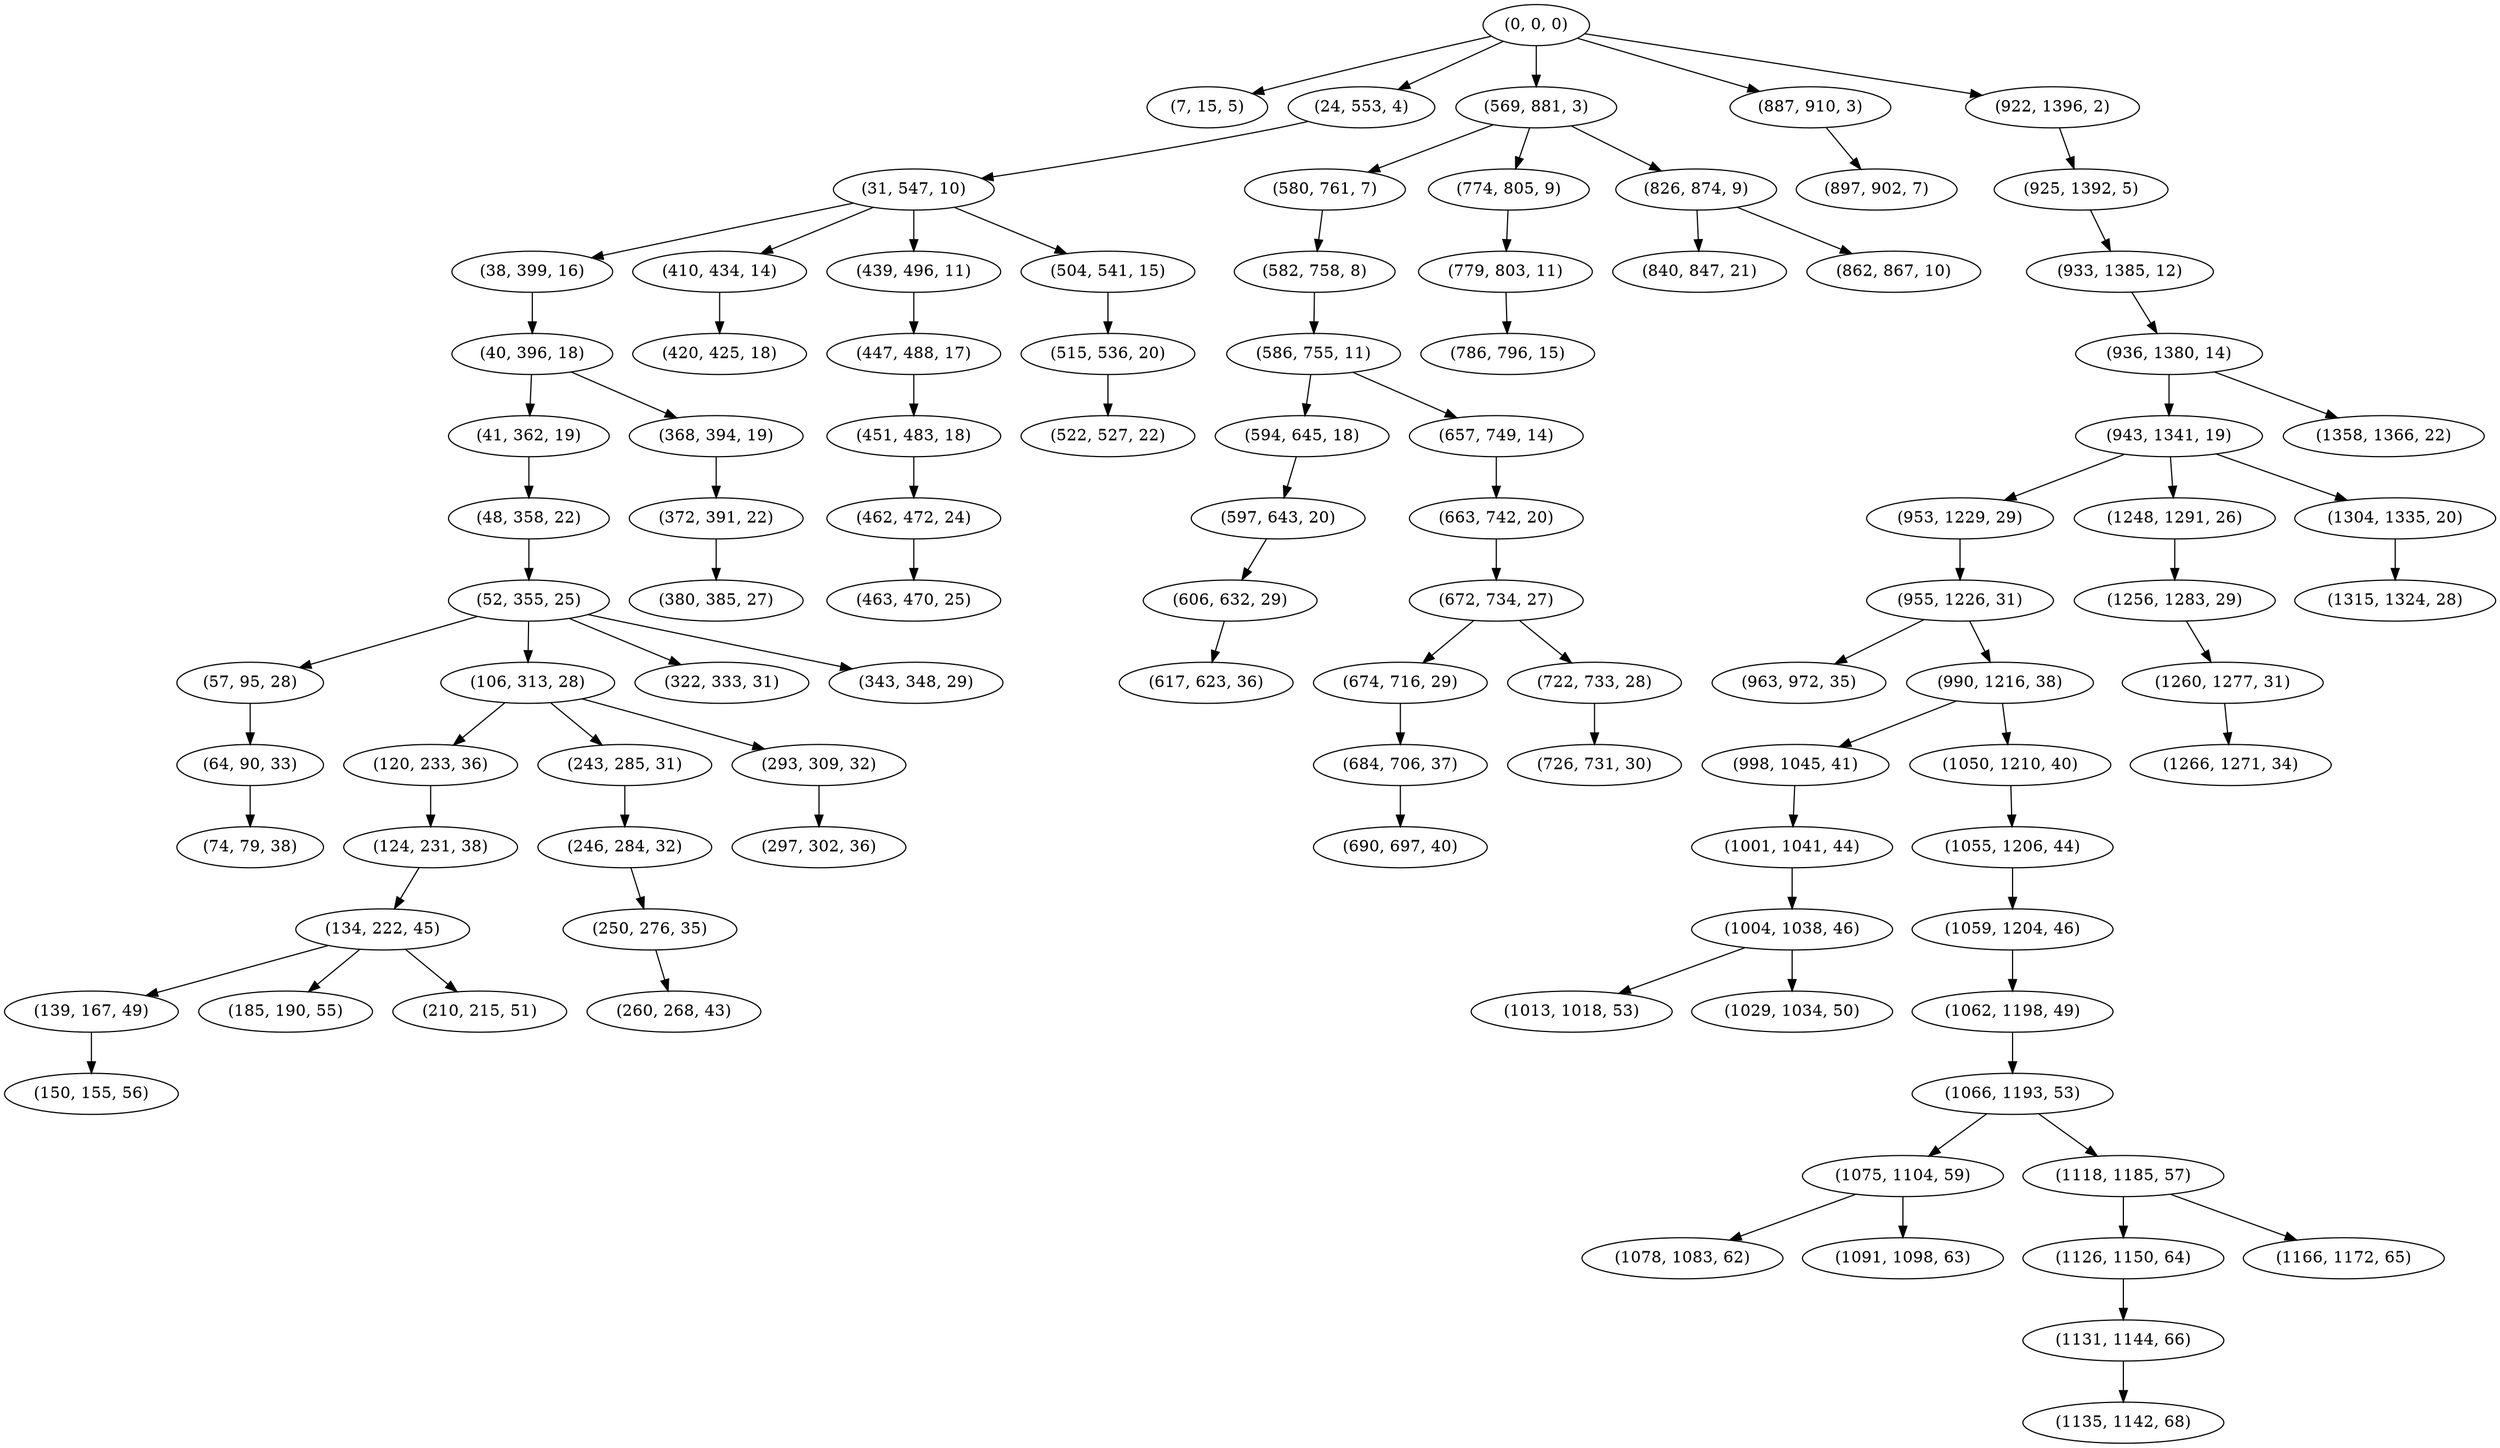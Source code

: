 digraph tree {
    "(0, 0, 0)";
    "(7, 15, 5)";
    "(24, 553, 4)";
    "(31, 547, 10)";
    "(38, 399, 16)";
    "(40, 396, 18)";
    "(41, 362, 19)";
    "(48, 358, 22)";
    "(52, 355, 25)";
    "(57, 95, 28)";
    "(64, 90, 33)";
    "(74, 79, 38)";
    "(106, 313, 28)";
    "(120, 233, 36)";
    "(124, 231, 38)";
    "(134, 222, 45)";
    "(139, 167, 49)";
    "(150, 155, 56)";
    "(185, 190, 55)";
    "(210, 215, 51)";
    "(243, 285, 31)";
    "(246, 284, 32)";
    "(250, 276, 35)";
    "(260, 268, 43)";
    "(293, 309, 32)";
    "(297, 302, 36)";
    "(322, 333, 31)";
    "(343, 348, 29)";
    "(368, 394, 19)";
    "(372, 391, 22)";
    "(380, 385, 27)";
    "(410, 434, 14)";
    "(420, 425, 18)";
    "(439, 496, 11)";
    "(447, 488, 17)";
    "(451, 483, 18)";
    "(462, 472, 24)";
    "(463, 470, 25)";
    "(504, 541, 15)";
    "(515, 536, 20)";
    "(522, 527, 22)";
    "(569, 881, 3)";
    "(580, 761, 7)";
    "(582, 758, 8)";
    "(586, 755, 11)";
    "(594, 645, 18)";
    "(597, 643, 20)";
    "(606, 632, 29)";
    "(617, 623, 36)";
    "(657, 749, 14)";
    "(663, 742, 20)";
    "(672, 734, 27)";
    "(674, 716, 29)";
    "(684, 706, 37)";
    "(690, 697, 40)";
    "(722, 733, 28)";
    "(726, 731, 30)";
    "(774, 805, 9)";
    "(779, 803, 11)";
    "(786, 796, 15)";
    "(826, 874, 9)";
    "(840, 847, 21)";
    "(862, 867, 10)";
    "(887, 910, 3)";
    "(897, 902, 7)";
    "(922, 1396, 2)";
    "(925, 1392, 5)";
    "(933, 1385, 12)";
    "(936, 1380, 14)";
    "(943, 1341, 19)";
    "(953, 1229, 29)";
    "(955, 1226, 31)";
    "(963, 972, 35)";
    "(990, 1216, 38)";
    "(998, 1045, 41)";
    "(1001, 1041, 44)";
    "(1004, 1038, 46)";
    "(1013, 1018, 53)";
    "(1029, 1034, 50)";
    "(1050, 1210, 40)";
    "(1055, 1206, 44)";
    "(1059, 1204, 46)";
    "(1062, 1198, 49)";
    "(1066, 1193, 53)";
    "(1075, 1104, 59)";
    "(1078, 1083, 62)";
    "(1091, 1098, 63)";
    "(1118, 1185, 57)";
    "(1126, 1150, 64)";
    "(1131, 1144, 66)";
    "(1135, 1142, 68)";
    "(1166, 1172, 65)";
    "(1248, 1291, 26)";
    "(1256, 1283, 29)";
    "(1260, 1277, 31)";
    "(1266, 1271, 34)";
    "(1304, 1335, 20)";
    "(1315, 1324, 28)";
    "(1358, 1366, 22)";
    "(0, 0, 0)" -> "(7, 15, 5)";
    "(0, 0, 0)" -> "(24, 553, 4)";
    "(0, 0, 0)" -> "(569, 881, 3)";
    "(0, 0, 0)" -> "(887, 910, 3)";
    "(0, 0, 0)" -> "(922, 1396, 2)";
    "(24, 553, 4)" -> "(31, 547, 10)";
    "(31, 547, 10)" -> "(38, 399, 16)";
    "(31, 547, 10)" -> "(410, 434, 14)";
    "(31, 547, 10)" -> "(439, 496, 11)";
    "(31, 547, 10)" -> "(504, 541, 15)";
    "(38, 399, 16)" -> "(40, 396, 18)";
    "(40, 396, 18)" -> "(41, 362, 19)";
    "(40, 396, 18)" -> "(368, 394, 19)";
    "(41, 362, 19)" -> "(48, 358, 22)";
    "(48, 358, 22)" -> "(52, 355, 25)";
    "(52, 355, 25)" -> "(57, 95, 28)";
    "(52, 355, 25)" -> "(106, 313, 28)";
    "(52, 355, 25)" -> "(322, 333, 31)";
    "(52, 355, 25)" -> "(343, 348, 29)";
    "(57, 95, 28)" -> "(64, 90, 33)";
    "(64, 90, 33)" -> "(74, 79, 38)";
    "(106, 313, 28)" -> "(120, 233, 36)";
    "(106, 313, 28)" -> "(243, 285, 31)";
    "(106, 313, 28)" -> "(293, 309, 32)";
    "(120, 233, 36)" -> "(124, 231, 38)";
    "(124, 231, 38)" -> "(134, 222, 45)";
    "(134, 222, 45)" -> "(139, 167, 49)";
    "(134, 222, 45)" -> "(185, 190, 55)";
    "(134, 222, 45)" -> "(210, 215, 51)";
    "(139, 167, 49)" -> "(150, 155, 56)";
    "(243, 285, 31)" -> "(246, 284, 32)";
    "(246, 284, 32)" -> "(250, 276, 35)";
    "(250, 276, 35)" -> "(260, 268, 43)";
    "(293, 309, 32)" -> "(297, 302, 36)";
    "(368, 394, 19)" -> "(372, 391, 22)";
    "(372, 391, 22)" -> "(380, 385, 27)";
    "(410, 434, 14)" -> "(420, 425, 18)";
    "(439, 496, 11)" -> "(447, 488, 17)";
    "(447, 488, 17)" -> "(451, 483, 18)";
    "(451, 483, 18)" -> "(462, 472, 24)";
    "(462, 472, 24)" -> "(463, 470, 25)";
    "(504, 541, 15)" -> "(515, 536, 20)";
    "(515, 536, 20)" -> "(522, 527, 22)";
    "(569, 881, 3)" -> "(580, 761, 7)";
    "(569, 881, 3)" -> "(774, 805, 9)";
    "(569, 881, 3)" -> "(826, 874, 9)";
    "(580, 761, 7)" -> "(582, 758, 8)";
    "(582, 758, 8)" -> "(586, 755, 11)";
    "(586, 755, 11)" -> "(594, 645, 18)";
    "(586, 755, 11)" -> "(657, 749, 14)";
    "(594, 645, 18)" -> "(597, 643, 20)";
    "(597, 643, 20)" -> "(606, 632, 29)";
    "(606, 632, 29)" -> "(617, 623, 36)";
    "(657, 749, 14)" -> "(663, 742, 20)";
    "(663, 742, 20)" -> "(672, 734, 27)";
    "(672, 734, 27)" -> "(674, 716, 29)";
    "(672, 734, 27)" -> "(722, 733, 28)";
    "(674, 716, 29)" -> "(684, 706, 37)";
    "(684, 706, 37)" -> "(690, 697, 40)";
    "(722, 733, 28)" -> "(726, 731, 30)";
    "(774, 805, 9)" -> "(779, 803, 11)";
    "(779, 803, 11)" -> "(786, 796, 15)";
    "(826, 874, 9)" -> "(840, 847, 21)";
    "(826, 874, 9)" -> "(862, 867, 10)";
    "(887, 910, 3)" -> "(897, 902, 7)";
    "(922, 1396, 2)" -> "(925, 1392, 5)";
    "(925, 1392, 5)" -> "(933, 1385, 12)";
    "(933, 1385, 12)" -> "(936, 1380, 14)";
    "(936, 1380, 14)" -> "(943, 1341, 19)";
    "(936, 1380, 14)" -> "(1358, 1366, 22)";
    "(943, 1341, 19)" -> "(953, 1229, 29)";
    "(943, 1341, 19)" -> "(1248, 1291, 26)";
    "(943, 1341, 19)" -> "(1304, 1335, 20)";
    "(953, 1229, 29)" -> "(955, 1226, 31)";
    "(955, 1226, 31)" -> "(963, 972, 35)";
    "(955, 1226, 31)" -> "(990, 1216, 38)";
    "(990, 1216, 38)" -> "(998, 1045, 41)";
    "(990, 1216, 38)" -> "(1050, 1210, 40)";
    "(998, 1045, 41)" -> "(1001, 1041, 44)";
    "(1001, 1041, 44)" -> "(1004, 1038, 46)";
    "(1004, 1038, 46)" -> "(1013, 1018, 53)";
    "(1004, 1038, 46)" -> "(1029, 1034, 50)";
    "(1050, 1210, 40)" -> "(1055, 1206, 44)";
    "(1055, 1206, 44)" -> "(1059, 1204, 46)";
    "(1059, 1204, 46)" -> "(1062, 1198, 49)";
    "(1062, 1198, 49)" -> "(1066, 1193, 53)";
    "(1066, 1193, 53)" -> "(1075, 1104, 59)";
    "(1066, 1193, 53)" -> "(1118, 1185, 57)";
    "(1075, 1104, 59)" -> "(1078, 1083, 62)";
    "(1075, 1104, 59)" -> "(1091, 1098, 63)";
    "(1118, 1185, 57)" -> "(1126, 1150, 64)";
    "(1118, 1185, 57)" -> "(1166, 1172, 65)";
    "(1126, 1150, 64)" -> "(1131, 1144, 66)";
    "(1131, 1144, 66)" -> "(1135, 1142, 68)";
    "(1248, 1291, 26)" -> "(1256, 1283, 29)";
    "(1256, 1283, 29)" -> "(1260, 1277, 31)";
    "(1260, 1277, 31)" -> "(1266, 1271, 34)";
    "(1304, 1335, 20)" -> "(1315, 1324, 28)";
}
